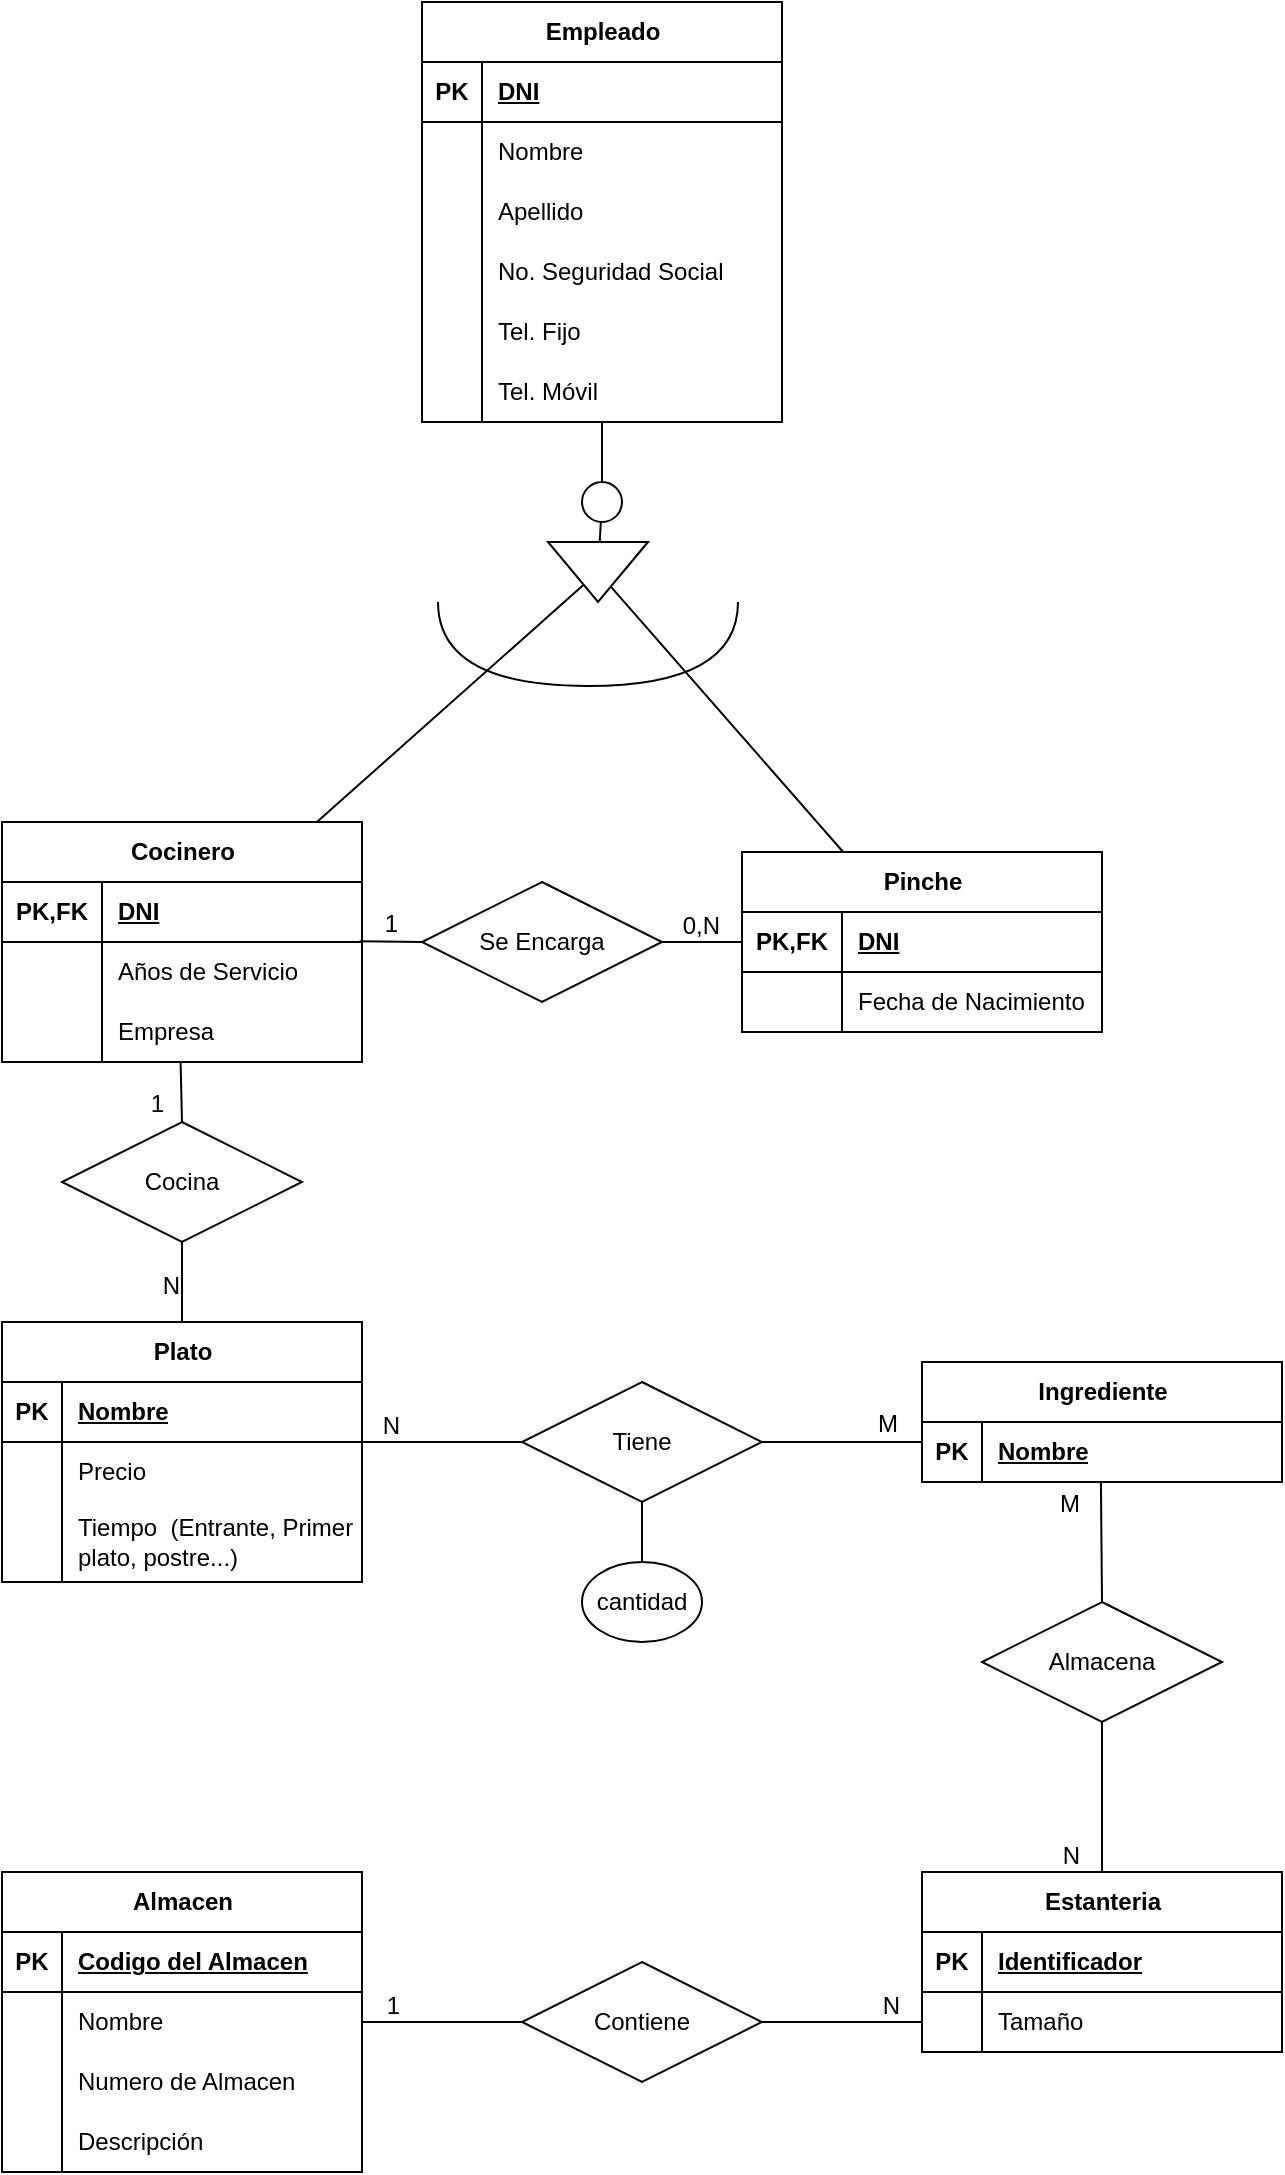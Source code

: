 <mxfile version="21.0.8" type="github">
  <diagram name="Página-1" id="swCvai6OrmGdCnfoRgow">
    <mxGraphModel dx="1120" dy="484" grid="1" gridSize="10" guides="1" tooltips="1" connect="1" arrows="1" fold="1" page="1" pageScale="1" pageWidth="827" pageHeight="1169" math="0" shadow="0">
      <root>
        <mxCell id="0" />
        <mxCell id="1" parent="0" />
        <mxCell id="4As1T5OZp_PF-v-75TUl-1" value="Empleado" style="shape=table;startSize=30;container=1;collapsible=1;childLayout=tableLayout;fixedRows=1;rowLines=0;fontStyle=1;align=center;resizeLast=1;html=1;" parent="1" vertex="1">
          <mxGeometry x="290" y="70" width="180" height="210" as="geometry" />
        </mxCell>
        <mxCell id="4As1T5OZp_PF-v-75TUl-2" value="" style="shape=tableRow;horizontal=0;startSize=0;swimlaneHead=0;swimlaneBody=0;fillColor=none;collapsible=0;dropTarget=0;points=[[0,0.5],[1,0.5]];portConstraint=eastwest;top=0;left=0;right=0;bottom=1;" parent="4As1T5OZp_PF-v-75TUl-1" vertex="1">
          <mxGeometry y="30" width="180" height="30" as="geometry" />
        </mxCell>
        <mxCell id="4As1T5OZp_PF-v-75TUl-3" value="PK" style="shape=partialRectangle;connectable=0;fillColor=none;top=0;left=0;bottom=0;right=0;fontStyle=1;overflow=hidden;whiteSpace=wrap;html=1;" parent="4As1T5OZp_PF-v-75TUl-2" vertex="1">
          <mxGeometry width="30" height="30" as="geometry">
            <mxRectangle width="30" height="30" as="alternateBounds" />
          </mxGeometry>
        </mxCell>
        <mxCell id="4As1T5OZp_PF-v-75TUl-4" value="DNI" style="shape=partialRectangle;connectable=0;fillColor=none;top=0;left=0;bottom=0;right=0;align=left;spacingLeft=6;fontStyle=5;overflow=hidden;whiteSpace=wrap;html=1;" parent="4As1T5OZp_PF-v-75TUl-2" vertex="1">
          <mxGeometry x="30" width="150" height="30" as="geometry">
            <mxRectangle width="150" height="30" as="alternateBounds" />
          </mxGeometry>
        </mxCell>
        <mxCell id="4As1T5OZp_PF-v-75TUl-5" value="" style="shape=tableRow;horizontal=0;startSize=0;swimlaneHead=0;swimlaneBody=0;fillColor=none;collapsible=0;dropTarget=0;points=[[0,0.5],[1,0.5]];portConstraint=eastwest;top=0;left=0;right=0;bottom=0;" parent="4As1T5OZp_PF-v-75TUl-1" vertex="1">
          <mxGeometry y="60" width="180" height="30" as="geometry" />
        </mxCell>
        <mxCell id="4As1T5OZp_PF-v-75TUl-6" value="" style="shape=partialRectangle;connectable=0;fillColor=none;top=0;left=0;bottom=0;right=0;editable=1;overflow=hidden;whiteSpace=wrap;html=1;" parent="4As1T5OZp_PF-v-75TUl-5" vertex="1">
          <mxGeometry width="30" height="30" as="geometry">
            <mxRectangle width="30" height="30" as="alternateBounds" />
          </mxGeometry>
        </mxCell>
        <mxCell id="4As1T5OZp_PF-v-75TUl-7" value="Nombre" style="shape=partialRectangle;connectable=0;fillColor=none;top=0;left=0;bottom=0;right=0;align=left;spacingLeft=6;overflow=hidden;whiteSpace=wrap;html=1;" parent="4As1T5OZp_PF-v-75TUl-5" vertex="1">
          <mxGeometry x="30" width="150" height="30" as="geometry">
            <mxRectangle width="150" height="30" as="alternateBounds" />
          </mxGeometry>
        </mxCell>
        <mxCell id="4As1T5OZp_PF-v-75TUl-8" value="" style="shape=tableRow;horizontal=0;startSize=0;swimlaneHead=0;swimlaneBody=0;fillColor=none;collapsible=0;dropTarget=0;points=[[0,0.5],[1,0.5]];portConstraint=eastwest;top=0;left=0;right=0;bottom=0;" parent="4As1T5OZp_PF-v-75TUl-1" vertex="1">
          <mxGeometry y="90" width="180" height="30" as="geometry" />
        </mxCell>
        <mxCell id="4As1T5OZp_PF-v-75TUl-9" value="" style="shape=partialRectangle;connectable=0;fillColor=none;top=0;left=0;bottom=0;right=0;editable=1;overflow=hidden;whiteSpace=wrap;html=1;" parent="4As1T5OZp_PF-v-75TUl-8" vertex="1">
          <mxGeometry width="30" height="30" as="geometry">
            <mxRectangle width="30" height="30" as="alternateBounds" />
          </mxGeometry>
        </mxCell>
        <mxCell id="4As1T5OZp_PF-v-75TUl-10" value="Apellido" style="shape=partialRectangle;connectable=0;fillColor=none;top=0;left=0;bottom=0;right=0;align=left;spacingLeft=6;overflow=hidden;whiteSpace=wrap;html=1;" parent="4As1T5OZp_PF-v-75TUl-8" vertex="1">
          <mxGeometry x="30" width="150" height="30" as="geometry">
            <mxRectangle width="150" height="30" as="alternateBounds" />
          </mxGeometry>
        </mxCell>
        <mxCell id="4As1T5OZp_PF-v-75TUl-69" value="" style="shape=tableRow;horizontal=0;startSize=0;swimlaneHead=0;swimlaneBody=0;fillColor=none;collapsible=0;dropTarget=0;points=[[0,0.5],[1,0.5]];portConstraint=eastwest;top=0;left=0;right=0;bottom=0;" parent="4As1T5OZp_PF-v-75TUl-1" vertex="1">
          <mxGeometry y="120" width="180" height="30" as="geometry" />
        </mxCell>
        <mxCell id="4As1T5OZp_PF-v-75TUl-70" value="" style="shape=partialRectangle;connectable=0;fillColor=none;top=0;left=0;bottom=0;right=0;editable=1;overflow=hidden;whiteSpace=wrap;html=1;" parent="4As1T5OZp_PF-v-75TUl-69" vertex="1">
          <mxGeometry width="30" height="30" as="geometry">
            <mxRectangle width="30" height="30" as="alternateBounds" />
          </mxGeometry>
        </mxCell>
        <mxCell id="4As1T5OZp_PF-v-75TUl-71" value="No. Seguridad Social" style="shape=partialRectangle;connectable=0;fillColor=none;top=0;left=0;bottom=0;right=0;align=left;spacingLeft=6;overflow=hidden;whiteSpace=wrap;html=1;" parent="4As1T5OZp_PF-v-75TUl-69" vertex="1">
          <mxGeometry x="30" width="150" height="30" as="geometry">
            <mxRectangle width="150" height="30" as="alternateBounds" />
          </mxGeometry>
        </mxCell>
        <mxCell id="4As1T5OZp_PF-v-75TUl-72" value="" style="shape=tableRow;horizontal=0;startSize=0;swimlaneHead=0;swimlaneBody=0;fillColor=none;collapsible=0;dropTarget=0;points=[[0,0.5],[1,0.5]];portConstraint=eastwest;top=0;left=0;right=0;bottom=0;" parent="4As1T5OZp_PF-v-75TUl-1" vertex="1">
          <mxGeometry y="150" width="180" height="30" as="geometry" />
        </mxCell>
        <mxCell id="4As1T5OZp_PF-v-75TUl-73" value="" style="shape=partialRectangle;connectable=0;fillColor=none;top=0;left=0;bottom=0;right=0;editable=1;overflow=hidden;whiteSpace=wrap;html=1;" parent="4As1T5OZp_PF-v-75TUl-72" vertex="1">
          <mxGeometry width="30" height="30" as="geometry">
            <mxRectangle width="30" height="30" as="alternateBounds" />
          </mxGeometry>
        </mxCell>
        <mxCell id="4As1T5OZp_PF-v-75TUl-74" value="Tel. Fijo" style="shape=partialRectangle;connectable=0;fillColor=none;top=0;left=0;bottom=0;right=0;align=left;spacingLeft=6;overflow=hidden;whiteSpace=wrap;html=1;" parent="4As1T5OZp_PF-v-75TUl-72" vertex="1">
          <mxGeometry x="30" width="150" height="30" as="geometry">
            <mxRectangle width="150" height="30" as="alternateBounds" />
          </mxGeometry>
        </mxCell>
        <mxCell id="4As1T5OZp_PF-v-75TUl-11" value="" style="shape=tableRow;horizontal=0;startSize=0;swimlaneHead=0;swimlaneBody=0;fillColor=none;collapsible=0;dropTarget=0;points=[[0,0.5],[1,0.5]];portConstraint=eastwest;top=0;left=0;right=0;bottom=0;" parent="4As1T5OZp_PF-v-75TUl-1" vertex="1">
          <mxGeometry y="180" width="180" height="30" as="geometry" />
        </mxCell>
        <mxCell id="4As1T5OZp_PF-v-75TUl-12" value="" style="shape=partialRectangle;connectable=0;fillColor=none;top=0;left=0;bottom=0;right=0;editable=1;overflow=hidden;whiteSpace=wrap;html=1;" parent="4As1T5OZp_PF-v-75TUl-11" vertex="1">
          <mxGeometry width="30" height="30" as="geometry">
            <mxRectangle width="30" height="30" as="alternateBounds" />
          </mxGeometry>
        </mxCell>
        <mxCell id="4As1T5OZp_PF-v-75TUl-13" value="Tel. Móvil" style="shape=partialRectangle;connectable=0;fillColor=none;top=0;left=0;bottom=0;right=0;align=left;spacingLeft=6;overflow=hidden;whiteSpace=wrap;html=1;" parent="4As1T5OZp_PF-v-75TUl-11" vertex="1">
          <mxGeometry x="30" width="150" height="30" as="geometry">
            <mxRectangle width="150" height="30" as="alternateBounds" />
          </mxGeometry>
        </mxCell>
        <mxCell id="4As1T5OZp_PF-v-75TUl-14" value="Pinche" style="shape=table;startSize=30;container=1;collapsible=1;childLayout=tableLayout;fixedRows=1;rowLines=0;fontStyle=1;align=center;resizeLast=1;html=1;" parent="1" vertex="1">
          <mxGeometry x="450" y="495" width="180" height="90" as="geometry" />
        </mxCell>
        <mxCell id="4As1T5OZp_PF-v-75TUl-15" value="" style="shape=tableRow;horizontal=0;startSize=0;swimlaneHead=0;swimlaneBody=0;fillColor=none;collapsible=0;dropTarget=0;points=[[0,0.5],[1,0.5]];portConstraint=eastwest;top=0;left=0;right=0;bottom=1;" parent="4As1T5OZp_PF-v-75TUl-14" vertex="1">
          <mxGeometry y="30" width="180" height="30" as="geometry" />
        </mxCell>
        <mxCell id="4As1T5OZp_PF-v-75TUl-16" value="PK,FK" style="shape=partialRectangle;connectable=0;fillColor=none;top=0;left=0;bottom=0;right=0;fontStyle=1;overflow=hidden;whiteSpace=wrap;html=1;" parent="4As1T5OZp_PF-v-75TUl-15" vertex="1">
          <mxGeometry width="50" height="30" as="geometry">
            <mxRectangle width="50" height="30" as="alternateBounds" />
          </mxGeometry>
        </mxCell>
        <mxCell id="4As1T5OZp_PF-v-75TUl-17" value="DNI" style="shape=partialRectangle;connectable=0;fillColor=none;top=0;left=0;bottom=0;right=0;align=left;spacingLeft=6;fontStyle=5;overflow=hidden;whiteSpace=wrap;html=1;" parent="4As1T5OZp_PF-v-75TUl-15" vertex="1">
          <mxGeometry x="50" width="130" height="30" as="geometry">
            <mxRectangle width="130" height="30" as="alternateBounds" />
          </mxGeometry>
        </mxCell>
        <mxCell id="4As1T5OZp_PF-v-75TUl-18" value="" style="shape=tableRow;horizontal=0;startSize=0;swimlaneHead=0;swimlaneBody=0;fillColor=none;collapsible=0;dropTarget=0;points=[[0,0.5],[1,0.5]];portConstraint=eastwest;top=0;left=0;right=0;bottom=0;" parent="4As1T5OZp_PF-v-75TUl-14" vertex="1">
          <mxGeometry y="60" width="180" height="30" as="geometry" />
        </mxCell>
        <mxCell id="4As1T5OZp_PF-v-75TUl-19" value="" style="shape=partialRectangle;connectable=0;fillColor=none;top=0;left=0;bottom=0;right=0;editable=1;overflow=hidden;whiteSpace=wrap;html=1;" parent="4As1T5OZp_PF-v-75TUl-18" vertex="1">
          <mxGeometry width="50" height="30" as="geometry">
            <mxRectangle width="50" height="30" as="alternateBounds" />
          </mxGeometry>
        </mxCell>
        <mxCell id="4As1T5OZp_PF-v-75TUl-20" value="Fecha de Nacimiento" style="shape=partialRectangle;connectable=0;fillColor=none;top=0;left=0;bottom=0;right=0;align=left;spacingLeft=6;overflow=hidden;whiteSpace=wrap;html=1;" parent="4As1T5OZp_PF-v-75TUl-18" vertex="1">
          <mxGeometry x="50" width="130" height="30" as="geometry">
            <mxRectangle width="130" height="30" as="alternateBounds" />
          </mxGeometry>
        </mxCell>
        <mxCell id="4As1T5OZp_PF-v-75TUl-27" value="Cocinero" style="shape=table;startSize=30;container=1;collapsible=1;childLayout=tableLayout;fixedRows=1;rowLines=0;fontStyle=1;align=center;resizeLast=1;html=1;" parent="1" vertex="1">
          <mxGeometry x="80" y="480" width="180" height="120" as="geometry" />
        </mxCell>
        <mxCell id="4As1T5OZp_PF-v-75TUl-28" value="" style="shape=tableRow;horizontal=0;startSize=0;swimlaneHead=0;swimlaneBody=0;fillColor=none;collapsible=0;dropTarget=0;points=[[0,0.5],[1,0.5]];portConstraint=eastwest;top=0;left=0;right=0;bottom=1;" parent="4As1T5OZp_PF-v-75TUl-27" vertex="1">
          <mxGeometry y="30" width="180" height="30" as="geometry" />
        </mxCell>
        <mxCell id="4As1T5OZp_PF-v-75TUl-29" value="PK,FK" style="shape=partialRectangle;connectable=0;fillColor=none;top=0;left=0;bottom=0;right=0;fontStyle=1;overflow=hidden;whiteSpace=wrap;html=1;" parent="4As1T5OZp_PF-v-75TUl-28" vertex="1">
          <mxGeometry width="50" height="30" as="geometry">
            <mxRectangle width="50" height="30" as="alternateBounds" />
          </mxGeometry>
        </mxCell>
        <mxCell id="4As1T5OZp_PF-v-75TUl-30" value="DNI" style="shape=partialRectangle;connectable=0;fillColor=none;top=0;left=0;bottom=0;right=0;align=left;spacingLeft=6;fontStyle=5;overflow=hidden;whiteSpace=wrap;html=1;" parent="4As1T5OZp_PF-v-75TUl-28" vertex="1">
          <mxGeometry x="50" width="130" height="30" as="geometry">
            <mxRectangle width="130" height="30" as="alternateBounds" />
          </mxGeometry>
        </mxCell>
        <mxCell id="4As1T5OZp_PF-v-75TUl-31" value="" style="shape=tableRow;horizontal=0;startSize=0;swimlaneHead=0;swimlaneBody=0;fillColor=none;collapsible=0;dropTarget=0;points=[[0,0.5],[1,0.5]];portConstraint=eastwest;top=0;left=0;right=0;bottom=0;" parent="4As1T5OZp_PF-v-75TUl-27" vertex="1">
          <mxGeometry y="60" width="180" height="30" as="geometry" />
        </mxCell>
        <mxCell id="4As1T5OZp_PF-v-75TUl-32" value="" style="shape=partialRectangle;connectable=0;fillColor=none;top=0;left=0;bottom=0;right=0;editable=1;overflow=hidden;whiteSpace=wrap;html=1;" parent="4As1T5OZp_PF-v-75TUl-31" vertex="1">
          <mxGeometry width="50" height="30" as="geometry">
            <mxRectangle width="50" height="30" as="alternateBounds" />
          </mxGeometry>
        </mxCell>
        <mxCell id="4As1T5OZp_PF-v-75TUl-33" value="Años de Servicio" style="shape=partialRectangle;connectable=0;fillColor=none;top=0;left=0;bottom=0;right=0;align=left;spacingLeft=6;overflow=hidden;whiteSpace=wrap;html=1;" parent="4As1T5OZp_PF-v-75TUl-31" vertex="1">
          <mxGeometry x="50" width="130" height="30" as="geometry">
            <mxRectangle width="130" height="30" as="alternateBounds" />
          </mxGeometry>
        </mxCell>
        <mxCell id="4As1T5OZp_PF-v-75TUl-34" value="" style="shape=tableRow;horizontal=0;startSize=0;swimlaneHead=0;swimlaneBody=0;fillColor=none;collapsible=0;dropTarget=0;points=[[0,0.5],[1,0.5]];portConstraint=eastwest;top=0;left=0;right=0;bottom=0;" parent="4As1T5OZp_PF-v-75TUl-27" vertex="1">
          <mxGeometry y="90" width="180" height="30" as="geometry" />
        </mxCell>
        <mxCell id="4As1T5OZp_PF-v-75TUl-35" value="" style="shape=partialRectangle;connectable=0;fillColor=none;top=0;left=0;bottom=0;right=0;editable=1;overflow=hidden;whiteSpace=wrap;html=1;" parent="4As1T5OZp_PF-v-75TUl-34" vertex="1">
          <mxGeometry width="50" height="30" as="geometry">
            <mxRectangle width="50" height="30" as="alternateBounds" />
          </mxGeometry>
        </mxCell>
        <mxCell id="4As1T5OZp_PF-v-75TUl-36" value="Empresa" style="shape=partialRectangle;connectable=0;fillColor=none;top=0;left=0;bottom=0;right=0;align=left;spacingLeft=6;overflow=hidden;whiteSpace=wrap;html=1;" parent="4As1T5OZp_PF-v-75TUl-34" vertex="1">
          <mxGeometry x="50" width="130" height="30" as="geometry">
            <mxRectangle width="130" height="30" as="alternateBounds" />
          </mxGeometry>
        </mxCell>
        <mxCell id="4As1T5OZp_PF-v-75TUl-40" value="Plato" style="shape=table;startSize=30;container=1;collapsible=1;childLayout=tableLayout;fixedRows=1;rowLines=0;fontStyle=1;align=center;resizeLast=1;html=1;" parent="1" vertex="1">
          <mxGeometry x="80" y="730" width="180" height="130" as="geometry" />
        </mxCell>
        <mxCell id="4As1T5OZp_PF-v-75TUl-41" value="" style="shape=tableRow;horizontal=0;startSize=0;swimlaneHead=0;swimlaneBody=0;fillColor=none;collapsible=0;dropTarget=0;points=[[0,0.5],[1,0.5]];portConstraint=eastwest;top=0;left=0;right=0;bottom=1;" parent="4As1T5OZp_PF-v-75TUl-40" vertex="1">
          <mxGeometry y="30" width="180" height="30" as="geometry" />
        </mxCell>
        <mxCell id="4As1T5OZp_PF-v-75TUl-42" value="PK" style="shape=partialRectangle;connectable=0;fillColor=none;top=0;left=0;bottom=0;right=0;fontStyle=1;overflow=hidden;whiteSpace=wrap;html=1;" parent="4As1T5OZp_PF-v-75TUl-41" vertex="1">
          <mxGeometry width="30" height="30" as="geometry">
            <mxRectangle width="30" height="30" as="alternateBounds" />
          </mxGeometry>
        </mxCell>
        <mxCell id="4As1T5OZp_PF-v-75TUl-43" value="Nombre" style="shape=partialRectangle;connectable=0;fillColor=none;top=0;left=0;bottom=0;right=0;align=left;spacingLeft=6;fontStyle=5;overflow=hidden;whiteSpace=wrap;html=1;" parent="4As1T5OZp_PF-v-75TUl-41" vertex="1">
          <mxGeometry x="30" width="150" height="30" as="geometry">
            <mxRectangle width="150" height="30" as="alternateBounds" />
          </mxGeometry>
        </mxCell>
        <mxCell id="4As1T5OZp_PF-v-75TUl-44" value="" style="shape=tableRow;horizontal=0;startSize=0;swimlaneHead=0;swimlaneBody=0;fillColor=none;collapsible=0;dropTarget=0;points=[[0,0.5],[1,0.5]];portConstraint=eastwest;top=0;left=0;right=0;bottom=0;" parent="4As1T5OZp_PF-v-75TUl-40" vertex="1">
          <mxGeometry y="60" width="180" height="30" as="geometry" />
        </mxCell>
        <mxCell id="4As1T5OZp_PF-v-75TUl-45" value="" style="shape=partialRectangle;connectable=0;fillColor=none;top=0;left=0;bottom=0;right=0;editable=1;overflow=hidden;whiteSpace=wrap;html=1;" parent="4As1T5OZp_PF-v-75TUl-44" vertex="1">
          <mxGeometry width="30" height="30" as="geometry">
            <mxRectangle width="30" height="30" as="alternateBounds" />
          </mxGeometry>
        </mxCell>
        <mxCell id="4As1T5OZp_PF-v-75TUl-46" value="Precio" style="shape=partialRectangle;connectable=0;fillColor=none;top=0;left=0;bottom=0;right=0;align=left;spacingLeft=6;overflow=hidden;whiteSpace=wrap;html=1;" parent="4As1T5OZp_PF-v-75TUl-44" vertex="1">
          <mxGeometry x="30" width="150" height="30" as="geometry">
            <mxRectangle width="150" height="30" as="alternateBounds" />
          </mxGeometry>
        </mxCell>
        <mxCell id="4As1T5OZp_PF-v-75TUl-47" value="" style="shape=tableRow;horizontal=0;startSize=0;swimlaneHead=0;swimlaneBody=0;fillColor=none;collapsible=0;dropTarget=0;points=[[0,0.5],[1,0.5]];portConstraint=eastwest;top=0;left=0;right=0;bottom=0;" parent="4As1T5OZp_PF-v-75TUl-40" vertex="1">
          <mxGeometry y="90" width="180" height="40" as="geometry" />
        </mxCell>
        <mxCell id="4As1T5OZp_PF-v-75TUl-48" value="" style="shape=partialRectangle;connectable=0;fillColor=none;top=0;left=0;bottom=0;right=0;editable=1;overflow=hidden;whiteSpace=wrap;html=1;" parent="4As1T5OZp_PF-v-75TUl-47" vertex="1">
          <mxGeometry width="30" height="40" as="geometry">
            <mxRectangle width="30" height="40" as="alternateBounds" />
          </mxGeometry>
        </mxCell>
        <mxCell id="4As1T5OZp_PF-v-75TUl-49" value="Tiempo&amp;nbsp; (Entrante, Primer plato, postre...)" style="shape=partialRectangle;connectable=0;fillColor=none;top=0;left=0;bottom=0;right=0;align=left;spacingLeft=6;overflow=hidden;whiteSpace=wrap;html=1;" parent="4As1T5OZp_PF-v-75TUl-47" vertex="1">
          <mxGeometry x="30" width="150" height="40" as="geometry">
            <mxRectangle width="150" height="40" as="alternateBounds" />
          </mxGeometry>
        </mxCell>
        <mxCell id="4As1T5OZp_PF-v-75TUl-53" value="Ingrediente" style="shape=table;startSize=30;container=1;collapsible=1;childLayout=tableLayout;fixedRows=1;rowLines=0;fontStyle=1;align=center;resizeLast=1;html=1;" parent="1" vertex="1">
          <mxGeometry x="540" y="750" width="180" height="60" as="geometry" />
        </mxCell>
        <mxCell id="4As1T5OZp_PF-v-75TUl-54" value="" style="shape=tableRow;horizontal=0;startSize=0;swimlaneHead=0;swimlaneBody=0;fillColor=none;collapsible=0;dropTarget=0;points=[[0,0.5],[1,0.5]];portConstraint=eastwest;top=0;left=0;right=0;bottom=1;" parent="4As1T5OZp_PF-v-75TUl-53" vertex="1">
          <mxGeometry y="30" width="180" height="30" as="geometry" />
        </mxCell>
        <mxCell id="4As1T5OZp_PF-v-75TUl-55" value="PK" style="shape=partialRectangle;connectable=0;fillColor=none;top=0;left=0;bottom=0;right=0;fontStyle=1;overflow=hidden;whiteSpace=wrap;html=1;" parent="4As1T5OZp_PF-v-75TUl-54" vertex="1">
          <mxGeometry width="30" height="30" as="geometry">
            <mxRectangle width="30" height="30" as="alternateBounds" />
          </mxGeometry>
        </mxCell>
        <mxCell id="4As1T5OZp_PF-v-75TUl-56" value="Nombre" style="shape=partialRectangle;connectable=0;fillColor=none;top=0;left=0;bottom=0;right=0;align=left;spacingLeft=6;fontStyle=5;overflow=hidden;whiteSpace=wrap;html=1;" parent="4As1T5OZp_PF-v-75TUl-54" vertex="1">
          <mxGeometry x="30" width="150" height="30" as="geometry">
            <mxRectangle width="150" height="30" as="alternateBounds" />
          </mxGeometry>
        </mxCell>
        <mxCell id="4As1T5OZp_PF-v-75TUl-87" value="Se Encarga" style="shape=rhombus;perimeter=rhombusPerimeter;whiteSpace=wrap;html=1;align=center;" parent="1" vertex="1">
          <mxGeometry x="290" y="510" width="120" height="60" as="geometry" />
        </mxCell>
        <mxCell id="4As1T5OZp_PF-v-75TUl-88" value="" style="endArrow=none;html=1;rounded=0;entryX=0;entryY=0.5;entryDx=0;entryDy=0;exitX=1;exitY=0.5;exitDx=0;exitDy=0;" parent="1" source="4As1T5OZp_PF-v-75TUl-87" target="4As1T5OZp_PF-v-75TUl-15" edge="1">
          <mxGeometry relative="1" as="geometry">
            <mxPoint x="240" y="630" as="sourcePoint" />
            <mxPoint x="400" y="630" as="targetPoint" />
          </mxGeometry>
        </mxCell>
        <mxCell id="4As1T5OZp_PF-v-75TUl-89" value="0,N" style="resizable=0;html=1;whiteSpace=wrap;align=right;verticalAlign=bottom;" parent="4As1T5OZp_PF-v-75TUl-88" connectable="0" vertex="1">
          <mxGeometry x="1" relative="1" as="geometry">
            <mxPoint x="-10" as="offset" />
          </mxGeometry>
        </mxCell>
        <mxCell id="4As1T5OZp_PF-v-75TUl-90" value="" style="endArrow=none;html=1;rounded=0;entryX=0.993;entryY=-0.011;entryDx=0;entryDy=0;entryPerimeter=0;exitX=0;exitY=0.5;exitDx=0;exitDy=0;" parent="1" source="4As1T5OZp_PF-v-75TUl-87" target="4As1T5OZp_PF-v-75TUl-31" edge="1">
          <mxGeometry relative="1" as="geometry">
            <mxPoint x="240" y="630" as="sourcePoint" />
            <mxPoint x="400" y="630" as="targetPoint" />
          </mxGeometry>
        </mxCell>
        <mxCell id="4As1T5OZp_PF-v-75TUl-91" value="1" style="resizable=0;html=1;whiteSpace=wrap;align=right;verticalAlign=bottom;" parent="4As1T5OZp_PF-v-75TUl-90" connectable="0" vertex="1">
          <mxGeometry x="1" relative="1" as="geometry">
            <mxPoint x="21" as="offset" />
          </mxGeometry>
        </mxCell>
        <mxCell id="4As1T5OZp_PF-v-75TUl-95" value="Cocina" style="shape=rhombus;perimeter=rhombusPerimeter;whiteSpace=wrap;html=1;align=center;" parent="1" vertex="1">
          <mxGeometry x="110" y="630" width="120" height="60" as="geometry" />
        </mxCell>
        <mxCell id="4As1T5OZp_PF-v-75TUl-96" value="" style="endArrow=none;html=1;rounded=0;entryX=0.496;entryY=0.989;entryDx=0;entryDy=0;entryPerimeter=0;exitX=0.5;exitY=0;exitDx=0;exitDy=0;" parent="1" source="4As1T5OZp_PF-v-75TUl-95" target="4As1T5OZp_PF-v-75TUl-34" edge="1">
          <mxGeometry relative="1" as="geometry">
            <mxPoint x="250" y="630" as="sourcePoint" />
            <mxPoint x="410" y="630" as="targetPoint" />
          </mxGeometry>
        </mxCell>
        <mxCell id="4As1T5OZp_PF-v-75TUl-97" value="1" style="resizable=0;html=1;whiteSpace=wrap;align=right;verticalAlign=bottom;" parent="4As1T5OZp_PF-v-75TUl-96" connectable="0" vertex="1">
          <mxGeometry x="1" relative="1" as="geometry">
            <mxPoint x="-7" y="30" as="offset" />
          </mxGeometry>
        </mxCell>
        <mxCell id="4As1T5OZp_PF-v-75TUl-98" value="" style="endArrow=none;html=1;rounded=0;entryX=0.5;entryY=0;entryDx=0;entryDy=0;" parent="1" target="4As1T5OZp_PF-v-75TUl-40" edge="1">
          <mxGeometry relative="1" as="geometry">
            <mxPoint x="170" y="690" as="sourcePoint" />
            <mxPoint x="330" y="620" as="targetPoint" />
          </mxGeometry>
        </mxCell>
        <mxCell id="4As1T5OZp_PF-v-75TUl-99" value="N" style="resizable=0;html=1;whiteSpace=wrap;align=right;verticalAlign=bottom;" parent="4As1T5OZp_PF-v-75TUl-98" connectable="0" vertex="1">
          <mxGeometry x="1" relative="1" as="geometry">
            <mxPoint y="-10" as="offset" />
          </mxGeometry>
        </mxCell>
        <mxCell id="4As1T5OZp_PF-v-75TUl-100" value="Tiene" style="shape=rhombus;perimeter=rhombusPerimeter;whiteSpace=wrap;html=1;align=center;" parent="1" vertex="1">
          <mxGeometry x="340" y="760" width="120" height="60" as="geometry" />
        </mxCell>
        <mxCell id="4As1T5OZp_PF-v-75TUl-105" value="cantidad" style="ellipse;whiteSpace=wrap;html=1;" parent="1" vertex="1">
          <mxGeometry x="370" y="850" width="60" height="40" as="geometry" />
        </mxCell>
        <mxCell id="4As1T5OZp_PF-v-75TUl-108" value="" style="endArrow=none;html=1;rounded=0;entryX=0.5;entryY=1;entryDx=0;entryDy=0;exitX=0.5;exitY=0;exitDx=0;exitDy=0;" parent="1" source="4As1T5OZp_PF-v-75TUl-105" target="4As1T5OZp_PF-v-75TUl-100" edge="1">
          <mxGeometry relative="1" as="geometry">
            <mxPoint x="150" y="810" as="sourcePoint" />
            <mxPoint x="310" y="810" as="targetPoint" />
          </mxGeometry>
        </mxCell>
        <mxCell id="4As1T5OZp_PF-v-75TUl-109" value="" style="endArrow=none;html=1;rounded=0;entryX=1.001;entryY=1;entryDx=0;entryDy=0;entryPerimeter=0;exitX=0;exitY=0.5;exitDx=0;exitDy=0;" parent="1" source="4As1T5OZp_PF-v-75TUl-100" target="4As1T5OZp_PF-v-75TUl-41" edge="1">
          <mxGeometry relative="1" as="geometry">
            <mxPoint x="150" y="630" as="sourcePoint" />
            <mxPoint x="310" y="630" as="targetPoint" />
          </mxGeometry>
        </mxCell>
        <mxCell id="4As1T5OZp_PF-v-75TUl-110" value="N" style="resizable=0;html=1;whiteSpace=wrap;align=right;verticalAlign=bottom;" parent="4As1T5OZp_PF-v-75TUl-109" connectable="0" vertex="1">
          <mxGeometry x="1" relative="1" as="geometry">
            <mxPoint x="20" as="offset" />
          </mxGeometry>
        </mxCell>
        <mxCell id="4As1T5OZp_PF-v-75TUl-111" value="" style="endArrow=none;html=1;rounded=0;entryX=0;entryY=0.333;entryDx=0;entryDy=0;entryPerimeter=0;exitX=1;exitY=0.5;exitDx=0;exitDy=0;" parent="1" source="4As1T5OZp_PF-v-75TUl-100" edge="1">
          <mxGeometry relative="1" as="geometry">
            <mxPoint x="150" y="630" as="sourcePoint" />
            <mxPoint x="540" y="789.99" as="targetPoint" />
          </mxGeometry>
        </mxCell>
        <mxCell id="4As1T5OZp_PF-v-75TUl-112" value="M" style="resizable=0;html=1;whiteSpace=wrap;align=right;verticalAlign=bottom;" parent="4As1T5OZp_PF-v-75TUl-111" connectable="0" vertex="1">
          <mxGeometry x="1" relative="1" as="geometry">
            <mxPoint x="-10" as="offset" />
          </mxGeometry>
        </mxCell>
        <mxCell id="4As1T5OZp_PF-v-75TUl-126" value="Almacen" style="shape=table;startSize=30;container=1;collapsible=1;childLayout=tableLayout;fixedRows=1;rowLines=0;fontStyle=1;align=center;resizeLast=1;html=1;" parent="1" vertex="1">
          <mxGeometry x="80" y="1005" width="180" height="150" as="geometry" />
        </mxCell>
        <mxCell id="4As1T5OZp_PF-v-75TUl-127" value="" style="shape=tableRow;horizontal=0;startSize=0;swimlaneHead=0;swimlaneBody=0;fillColor=none;collapsible=0;dropTarget=0;points=[[0,0.5],[1,0.5]];portConstraint=eastwest;top=0;left=0;right=0;bottom=1;" parent="4As1T5OZp_PF-v-75TUl-126" vertex="1">
          <mxGeometry y="30" width="180" height="30" as="geometry" />
        </mxCell>
        <mxCell id="4As1T5OZp_PF-v-75TUl-128" value="PK" style="shape=partialRectangle;connectable=0;fillColor=none;top=0;left=0;bottom=0;right=0;fontStyle=1;overflow=hidden;whiteSpace=wrap;html=1;" parent="4As1T5OZp_PF-v-75TUl-127" vertex="1">
          <mxGeometry width="30" height="30" as="geometry">
            <mxRectangle width="30" height="30" as="alternateBounds" />
          </mxGeometry>
        </mxCell>
        <mxCell id="4As1T5OZp_PF-v-75TUl-129" value="Codigo del Almacen" style="shape=partialRectangle;connectable=0;fillColor=none;top=0;left=0;bottom=0;right=0;align=left;spacingLeft=6;fontStyle=5;overflow=hidden;whiteSpace=wrap;html=1;" parent="4As1T5OZp_PF-v-75TUl-127" vertex="1">
          <mxGeometry x="30" width="150" height="30" as="geometry">
            <mxRectangle width="150" height="30" as="alternateBounds" />
          </mxGeometry>
        </mxCell>
        <mxCell id="4As1T5OZp_PF-v-75TUl-130" value="" style="shape=tableRow;horizontal=0;startSize=0;swimlaneHead=0;swimlaneBody=0;fillColor=none;collapsible=0;dropTarget=0;points=[[0,0.5],[1,0.5]];portConstraint=eastwest;top=0;left=0;right=0;bottom=0;" parent="4As1T5OZp_PF-v-75TUl-126" vertex="1">
          <mxGeometry y="60" width="180" height="30" as="geometry" />
        </mxCell>
        <mxCell id="4As1T5OZp_PF-v-75TUl-131" value="" style="shape=partialRectangle;connectable=0;fillColor=none;top=0;left=0;bottom=0;right=0;editable=1;overflow=hidden;whiteSpace=wrap;html=1;" parent="4As1T5OZp_PF-v-75TUl-130" vertex="1">
          <mxGeometry width="30" height="30" as="geometry">
            <mxRectangle width="30" height="30" as="alternateBounds" />
          </mxGeometry>
        </mxCell>
        <mxCell id="4As1T5OZp_PF-v-75TUl-132" value="Nombre" style="shape=partialRectangle;connectable=0;fillColor=none;top=0;left=0;bottom=0;right=0;align=left;spacingLeft=6;overflow=hidden;whiteSpace=wrap;html=1;" parent="4As1T5OZp_PF-v-75TUl-130" vertex="1">
          <mxGeometry x="30" width="150" height="30" as="geometry">
            <mxRectangle width="150" height="30" as="alternateBounds" />
          </mxGeometry>
        </mxCell>
        <mxCell id="4As1T5OZp_PF-v-75TUl-133" value="" style="shape=tableRow;horizontal=0;startSize=0;swimlaneHead=0;swimlaneBody=0;fillColor=none;collapsible=0;dropTarget=0;points=[[0,0.5],[1,0.5]];portConstraint=eastwest;top=0;left=0;right=0;bottom=0;" parent="4As1T5OZp_PF-v-75TUl-126" vertex="1">
          <mxGeometry y="90" width="180" height="30" as="geometry" />
        </mxCell>
        <mxCell id="4As1T5OZp_PF-v-75TUl-134" value="" style="shape=partialRectangle;connectable=0;fillColor=none;top=0;left=0;bottom=0;right=0;editable=1;overflow=hidden;whiteSpace=wrap;html=1;" parent="4As1T5OZp_PF-v-75TUl-133" vertex="1">
          <mxGeometry width="30" height="30" as="geometry">
            <mxRectangle width="30" height="30" as="alternateBounds" />
          </mxGeometry>
        </mxCell>
        <mxCell id="4As1T5OZp_PF-v-75TUl-135" value="Numero de Almacen" style="shape=partialRectangle;connectable=0;fillColor=none;top=0;left=0;bottom=0;right=0;align=left;spacingLeft=6;overflow=hidden;whiteSpace=wrap;html=1;" parent="4As1T5OZp_PF-v-75TUl-133" vertex="1">
          <mxGeometry x="30" width="150" height="30" as="geometry">
            <mxRectangle width="150" height="30" as="alternateBounds" />
          </mxGeometry>
        </mxCell>
        <mxCell id="4As1T5OZp_PF-v-75TUl-136" value="" style="shape=tableRow;horizontal=0;startSize=0;swimlaneHead=0;swimlaneBody=0;fillColor=none;collapsible=0;dropTarget=0;points=[[0,0.5],[1,0.5]];portConstraint=eastwest;top=0;left=0;right=0;bottom=0;" parent="4As1T5OZp_PF-v-75TUl-126" vertex="1">
          <mxGeometry y="120" width="180" height="30" as="geometry" />
        </mxCell>
        <mxCell id="4As1T5OZp_PF-v-75TUl-137" value="" style="shape=partialRectangle;connectable=0;fillColor=none;top=0;left=0;bottom=0;right=0;editable=1;overflow=hidden;whiteSpace=wrap;html=1;" parent="4As1T5OZp_PF-v-75TUl-136" vertex="1">
          <mxGeometry width="30" height="30" as="geometry">
            <mxRectangle width="30" height="30" as="alternateBounds" />
          </mxGeometry>
        </mxCell>
        <mxCell id="4As1T5OZp_PF-v-75TUl-138" value="Descripción" style="shape=partialRectangle;connectable=0;fillColor=none;top=0;left=0;bottom=0;right=0;align=left;spacingLeft=6;overflow=hidden;whiteSpace=wrap;html=1;" parent="4As1T5OZp_PF-v-75TUl-136" vertex="1">
          <mxGeometry x="30" width="150" height="30" as="geometry">
            <mxRectangle width="150" height="30" as="alternateBounds" />
          </mxGeometry>
        </mxCell>
        <mxCell id="4As1T5OZp_PF-v-75TUl-139" value="Estanteria" style="shape=table;startSize=30;container=1;collapsible=1;childLayout=tableLayout;fixedRows=1;rowLines=0;fontStyle=1;align=center;resizeLast=1;html=1;" parent="1" vertex="1">
          <mxGeometry x="540" y="1005" width="180" height="90" as="geometry" />
        </mxCell>
        <mxCell id="4As1T5OZp_PF-v-75TUl-140" value="" style="shape=tableRow;horizontal=0;startSize=0;swimlaneHead=0;swimlaneBody=0;fillColor=none;collapsible=0;dropTarget=0;points=[[0,0.5],[1,0.5]];portConstraint=eastwest;top=0;left=0;right=0;bottom=1;" parent="4As1T5OZp_PF-v-75TUl-139" vertex="1">
          <mxGeometry y="30" width="180" height="30" as="geometry" />
        </mxCell>
        <mxCell id="4As1T5OZp_PF-v-75TUl-141" value="PK" style="shape=partialRectangle;connectable=0;fillColor=none;top=0;left=0;bottom=0;right=0;fontStyle=1;overflow=hidden;whiteSpace=wrap;html=1;" parent="4As1T5OZp_PF-v-75TUl-140" vertex="1">
          <mxGeometry width="30" height="30" as="geometry">
            <mxRectangle width="30" height="30" as="alternateBounds" />
          </mxGeometry>
        </mxCell>
        <mxCell id="4As1T5OZp_PF-v-75TUl-142" value="Identificador" style="shape=partialRectangle;connectable=0;fillColor=none;top=0;left=0;bottom=0;right=0;align=left;spacingLeft=6;fontStyle=5;overflow=hidden;whiteSpace=wrap;html=1;" parent="4As1T5OZp_PF-v-75TUl-140" vertex="1">
          <mxGeometry x="30" width="150" height="30" as="geometry">
            <mxRectangle width="150" height="30" as="alternateBounds" />
          </mxGeometry>
        </mxCell>
        <mxCell id="4As1T5OZp_PF-v-75TUl-143" value="" style="shape=tableRow;horizontal=0;startSize=0;swimlaneHead=0;swimlaneBody=0;fillColor=none;collapsible=0;dropTarget=0;points=[[0,0.5],[1,0.5]];portConstraint=eastwest;top=0;left=0;right=0;bottom=0;" parent="4As1T5OZp_PF-v-75TUl-139" vertex="1">
          <mxGeometry y="60" width="180" height="30" as="geometry" />
        </mxCell>
        <mxCell id="4As1T5OZp_PF-v-75TUl-144" value="" style="shape=partialRectangle;connectable=0;fillColor=none;top=0;left=0;bottom=0;right=0;editable=1;overflow=hidden;whiteSpace=wrap;html=1;" parent="4As1T5OZp_PF-v-75TUl-143" vertex="1">
          <mxGeometry width="30" height="30" as="geometry">
            <mxRectangle width="30" height="30" as="alternateBounds" />
          </mxGeometry>
        </mxCell>
        <mxCell id="4As1T5OZp_PF-v-75TUl-145" value="Tamaño" style="shape=partialRectangle;connectable=0;fillColor=none;top=0;left=0;bottom=0;right=0;align=left;spacingLeft=6;overflow=hidden;whiteSpace=wrap;html=1;" parent="4As1T5OZp_PF-v-75TUl-143" vertex="1">
          <mxGeometry x="30" width="150" height="30" as="geometry">
            <mxRectangle width="150" height="30" as="alternateBounds" />
          </mxGeometry>
        </mxCell>
        <mxCell id="4As1T5OZp_PF-v-75TUl-165" value="Contiene" style="shape=rhombus;perimeter=rhombusPerimeter;whiteSpace=wrap;html=1;align=center;" parent="1" vertex="1">
          <mxGeometry x="340" y="1050" width="120" height="60" as="geometry" />
        </mxCell>
        <mxCell id="4As1T5OZp_PF-v-75TUl-166" value="" style="endArrow=none;html=1;rounded=0;entryX=1;entryY=0.5;entryDx=0;entryDy=0;exitX=0;exitY=0.5;exitDx=0;exitDy=0;" parent="1" source="4As1T5OZp_PF-v-75TUl-165" target="4As1T5OZp_PF-v-75TUl-130" edge="1">
          <mxGeometry relative="1" as="geometry">
            <mxPoint x="240" y="920" as="sourcePoint" />
            <mxPoint x="400" y="920" as="targetPoint" />
          </mxGeometry>
        </mxCell>
        <mxCell id="4As1T5OZp_PF-v-75TUl-167" value="1" style="resizable=0;html=1;whiteSpace=wrap;align=right;verticalAlign=bottom;" parent="4As1T5OZp_PF-v-75TUl-166" connectable="0" vertex="1">
          <mxGeometry x="1" relative="1" as="geometry">
            <mxPoint x="20" as="offset" />
          </mxGeometry>
        </mxCell>
        <mxCell id="4As1T5OZp_PF-v-75TUl-169" value="" style="endArrow=none;html=1;rounded=0;entryX=0;entryY=0.5;entryDx=0;entryDy=0;exitX=1;exitY=0.5;exitDx=0;exitDy=0;" parent="1" source="4As1T5OZp_PF-v-75TUl-165" target="4As1T5OZp_PF-v-75TUl-143" edge="1">
          <mxGeometry relative="1" as="geometry">
            <mxPoint x="300" y="980" as="sourcePoint" />
            <mxPoint x="460" y="980" as="targetPoint" />
          </mxGeometry>
        </mxCell>
        <mxCell id="4As1T5OZp_PF-v-75TUl-170" value="N" style="resizable=0;html=1;whiteSpace=wrap;align=right;verticalAlign=bottom;" parent="4As1T5OZp_PF-v-75TUl-169" connectable="0" vertex="1">
          <mxGeometry x="1" relative="1" as="geometry">
            <mxPoint x="-10" as="offset" />
          </mxGeometry>
        </mxCell>
        <mxCell id="4As1T5OZp_PF-v-75TUl-171" value="Almacena" style="shape=rhombus;perimeter=rhombusPerimeter;whiteSpace=wrap;html=1;align=center;" parent="1" vertex="1">
          <mxGeometry x="570" y="870" width="120" height="60" as="geometry" />
        </mxCell>
        <mxCell id="4As1T5OZp_PF-v-75TUl-178" value="" style="endArrow=none;html=1;rounded=0;entryX=0.497;entryY=0.999;entryDx=0;entryDy=0;entryPerimeter=0;exitX=0.5;exitY=0;exitDx=0;exitDy=0;" parent="1" source="4As1T5OZp_PF-v-75TUl-171" edge="1">
          <mxGeometry relative="1" as="geometry">
            <mxPoint x="380" y="850" as="sourcePoint" />
            <mxPoint x="629.46" y="809.97" as="targetPoint" />
          </mxGeometry>
        </mxCell>
        <mxCell id="4As1T5OZp_PF-v-75TUl-179" value="M" style="resizable=0;html=1;whiteSpace=wrap;align=right;verticalAlign=bottom;" parent="4As1T5OZp_PF-v-75TUl-178" connectable="0" vertex="1">
          <mxGeometry x="1" relative="1" as="geometry">
            <mxPoint x="-9" y="19" as="offset" />
          </mxGeometry>
        </mxCell>
        <mxCell id="4As1T5OZp_PF-v-75TUl-180" value="" style="endArrow=none;html=1;rounded=0;entryX=0.5;entryY=0;entryDx=0;entryDy=0;exitX=0.5;exitY=1;exitDx=0;exitDy=0;" parent="1" source="4As1T5OZp_PF-v-75TUl-171" target="4As1T5OZp_PF-v-75TUl-139" edge="1">
          <mxGeometry relative="1" as="geometry">
            <mxPoint x="380" y="850" as="sourcePoint" />
            <mxPoint x="540" y="850" as="targetPoint" />
          </mxGeometry>
        </mxCell>
        <mxCell id="4As1T5OZp_PF-v-75TUl-181" value="N" style="resizable=0;html=1;whiteSpace=wrap;align=right;verticalAlign=bottom;" parent="4As1T5OZp_PF-v-75TUl-180" connectable="0" vertex="1">
          <mxGeometry x="1" relative="1" as="geometry">
            <mxPoint x="-10" as="offset" />
          </mxGeometry>
        </mxCell>
        <mxCell id="K-fQfrfn2zqmQrda99Ye-1" value="" style="triangle;whiteSpace=wrap;html=1;rotation=90;" vertex="1" parent="1">
          <mxGeometry x="363" y="330" width="30" height="50" as="geometry" />
        </mxCell>
        <mxCell id="K-fQfrfn2zqmQrda99Ye-2" value="" style="endArrow=none;html=1;rounded=0;" edge="1" parent="1" source="K-fQfrfn2zqmQrda99Ye-7" target="4As1T5OZp_PF-v-75TUl-1">
          <mxGeometry width="50" height="50" relative="1" as="geometry">
            <mxPoint x="188" y="420" as="sourcePoint" />
            <mxPoint x="378" y="320" as="targetPoint" />
          </mxGeometry>
        </mxCell>
        <mxCell id="K-fQfrfn2zqmQrda99Ye-3" value="" style="endArrow=none;html=1;rounded=0;" edge="1" parent="1" target="K-fQfrfn2zqmQrda99Ye-1" source="4As1T5OZp_PF-v-75TUl-27">
          <mxGeometry width="50" height="50" relative="1" as="geometry">
            <mxPoint x="286" y="400" as="sourcePoint" />
            <mxPoint x="278" y="360" as="targetPoint" />
          </mxGeometry>
        </mxCell>
        <mxCell id="K-fQfrfn2zqmQrda99Ye-5" value="" style="endArrow=none;html=1;rounded=0;" edge="1" parent="1" source="K-fQfrfn2zqmQrda99Ye-1" target="4As1T5OZp_PF-v-75TUl-14">
          <mxGeometry width="50" height="50" relative="1" as="geometry">
            <mxPoint x="488" y="360" as="sourcePoint" />
            <mxPoint x="470" y="400" as="targetPoint" />
          </mxGeometry>
        </mxCell>
        <mxCell id="K-fQfrfn2zqmQrda99Ye-6" value="" style="shape=requiredInterface;html=1;verticalLabelPosition=bottom;sketch=0;rotation=90;" vertex="1" parent="1">
          <mxGeometry x="352" y="316" width="42" height="150" as="geometry" />
        </mxCell>
        <mxCell id="K-fQfrfn2zqmQrda99Ye-8" value="" style="endArrow=none;html=1;rounded=0;" edge="1" parent="1" source="K-fQfrfn2zqmQrda99Ye-1" target="K-fQfrfn2zqmQrda99Ye-7">
          <mxGeometry width="50" height="50" relative="1" as="geometry">
            <mxPoint x="378" y="340" as="sourcePoint" />
            <mxPoint x="379" y="280" as="targetPoint" />
          </mxGeometry>
        </mxCell>
        <mxCell id="K-fQfrfn2zqmQrda99Ye-7" value="" style="ellipse;whiteSpace=wrap;html=1;aspect=fixed;" vertex="1" parent="1">
          <mxGeometry x="370" y="310" width="20" height="20" as="geometry" />
        </mxCell>
      </root>
    </mxGraphModel>
  </diagram>
</mxfile>
